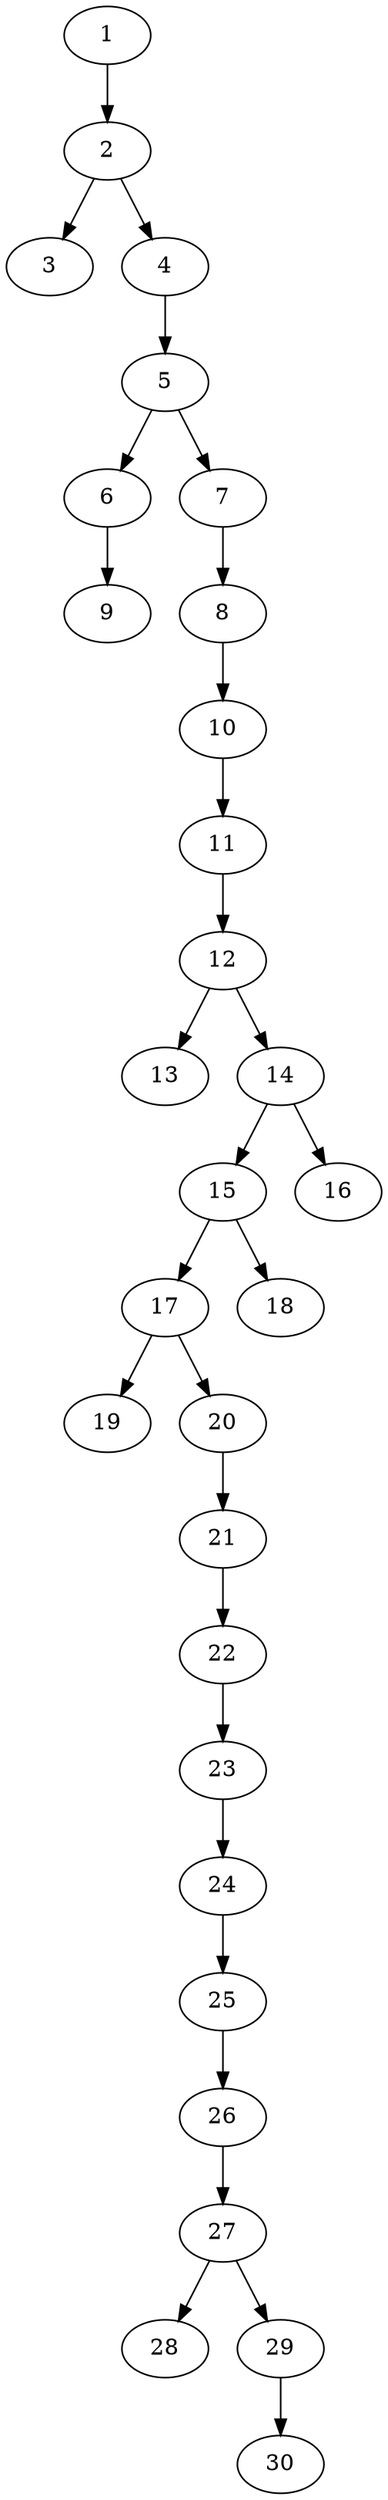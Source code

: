 // DAG automatically generated by daggen at Thu Oct  3 14:04:18 2019
// ./daggen --dot -n 30 --ccr 0.4 --fat 0.3 --regular 0.7 --density 0.5 --mindata 5242880 --maxdata 52428800 
digraph G {
  1 [size="19115520", alpha="0.09", expect_size="7646208"] 
  1 -> 2 [size ="7646208"]
  2 [size="15198720", alpha="0.14", expect_size="6079488"] 
  2 -> 3 [size ="6079488"]
  2 -> 4 [size ="6079488"]
  3 [size="72412160", alpha="0.13", expect_size="28964864"] 
  4 [size="104826880", alpha="0.11", expect_size="41930752"] 
  4 -> 5 [size ="41930752"]
  5 [size="41410560", alpha="0.05", expect_size="16564224"] 
  5 -> 6 [size ="16564224"]
  5 -> 7 [size ="16564224"]
  6 [size="50705920", alpha="0.12", expect_size="20282368"] 
  6 -> 9 [size ="20282368"]
  7 [size="130780160", alpha="0.07", expect_size="52312064"] 
  7 -> 8 [size ="52312064"]
  8 [size="106183680", alpha="0.11", expect_size="42473472"] 
  8 -> 10 [size ="42473472"]
  9 [size="36789760", alpha="0.19", expect_size="14715904"] 
  10 [size="88161280", alpha="0.10", expect_size="35264512"] 
  10 -> 11 [size ="35264512"]
  11 [size="72071680", alpha="0.12", expect_size="28828672"] 
  11 -> 12 [size ="28828672"]
  12 [size="122839040", alpha="0.11", expect_size="49135616"] 
  12 -> 13 [size ="49135616"]
  12 -> 14 [size ="49135616"]
  13 [size="90165760", alpha="0.03", expect_size="36066304"] 
  14 [size="49159680", alpha="0.00", expect_size="19663872"] 
  14 -> 15 [size ="19663872"]
  14 -> 16 [size ="19663872"]
  15 [size="113031680", alpha="0.08", expect_size="45212672"] 
  15 -> 17 [size ="45212672"]
  15 -> 18 [size ="45212672"]
  16 [size="23454720", alpha="0.02", expect_size="9381888"] 
  17 [size="92264960", alpha="0.09", expect_size="36905984"] 
  17 -> 19 [size ="36905984"]
  17 -> 20 [size ="36905984"]
  18 [size="17684480", alpha="0.20", expect_size="7073792"] 
  19 [size="85135360", alpha="0.20", expect_size="34054144"] 
  20 [size="76666880", alpha="0.09", expect_size="30666752"] 
  20 -> 21 [size ="30666752"]
  21 [size="16058880", alpha="0.19", expect_size="6423552"] 
  21 -> 22 [size ="6423552"]
  22 [size="88593920", alpha="0.09", expect_size="35437568"] 
  22 -> 23 [size ="35437568"]
  23 [size="38261760", alpha="0.10", expect_size="15304704"] 
  23 -> 24 [size ="15304704"]
  24 [size="57461760", alpha="0.06", expect_size="22984704"] 
  24 -> 25 [size ="22984704"]
  25 [size="57978880", alpha="0.07", expect_size="23191552"] 
  25 -> 26 [size ="23191552"]
  26 [size="106419200", alpha="0.14", expect_size="42567680"] 
  26 -> 27 [size ="42567680"]
  27 [size="116518400", alpha="0.01", expect_size="46607360"] 
  27 -> 28 [size ="46607360"]
  27 -> 29 [size ="46607360"]
  28 [size="51955200", alpha="0.04", expect_size="20782080"] 
  29 [size="51041280", alpha="0.11", expect_size="20416512"] 
  29 -> 30 [size ="20416512"]
  30 [size="49955840", alpha="0.11", expect_size="19982336"] 
}
